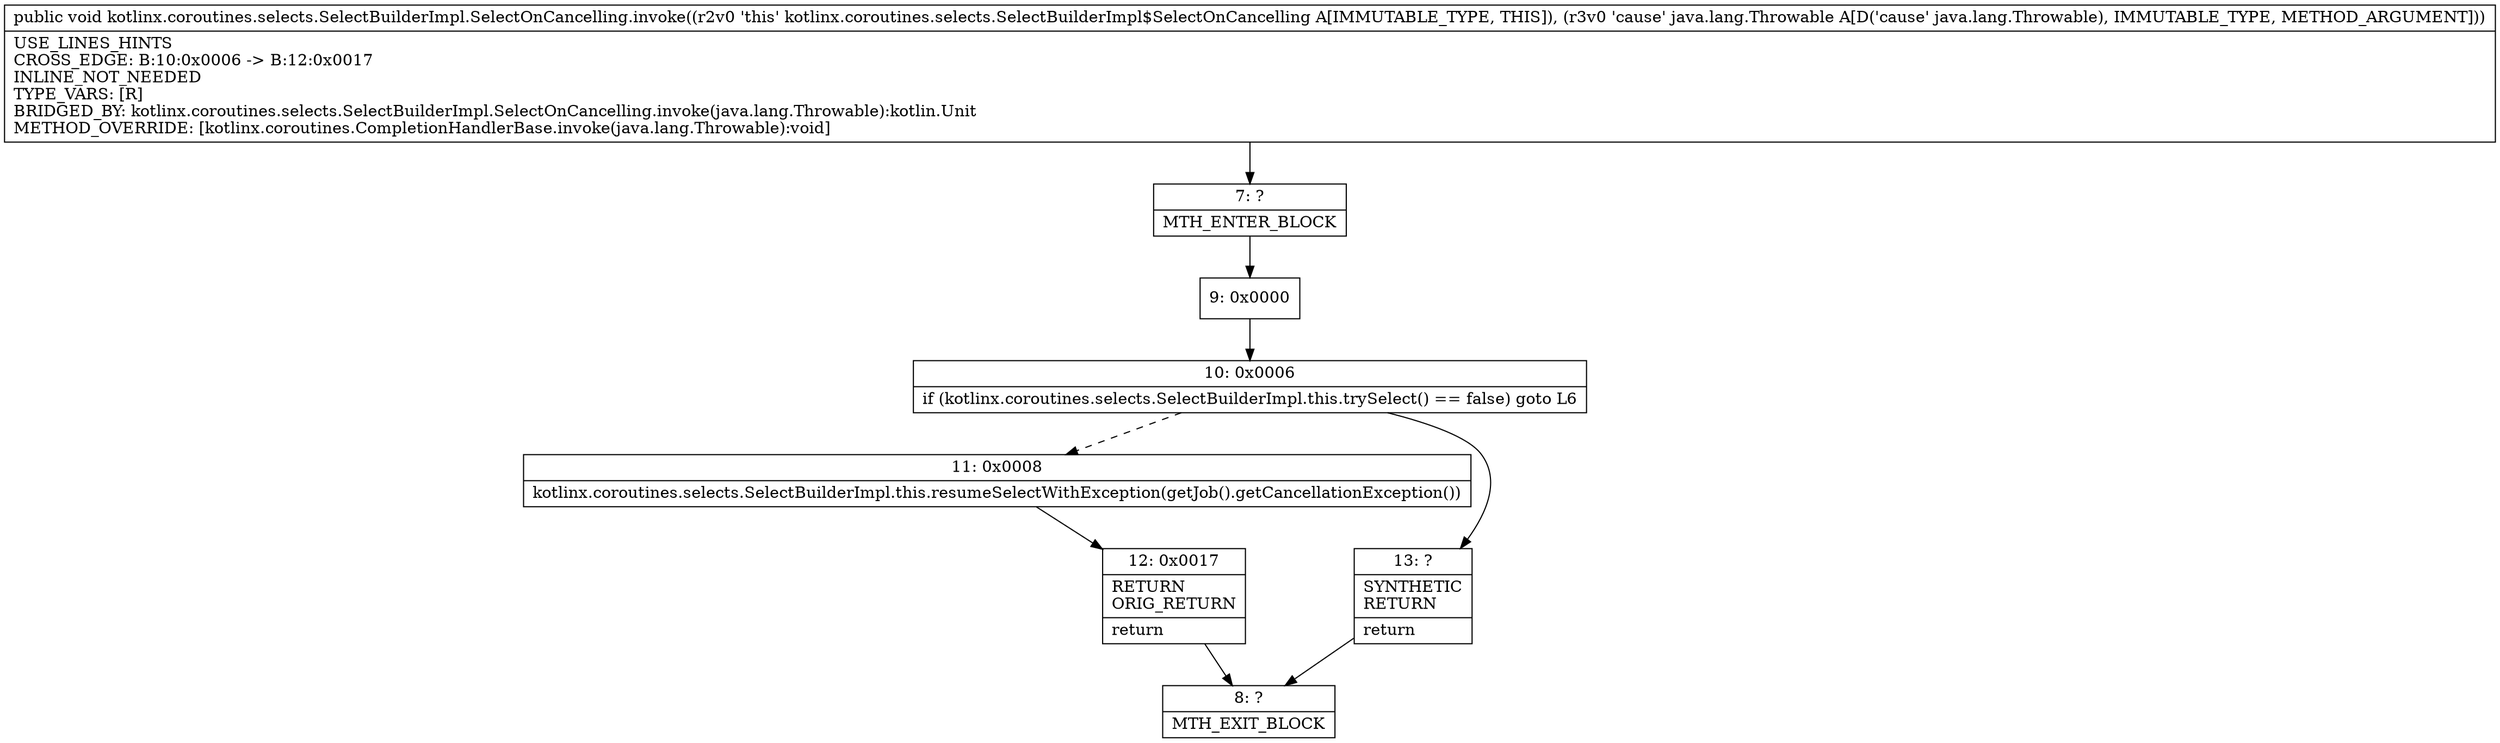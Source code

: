 digraph "CFG forkotlinx.coroutines.selects.SelectBuilderImpl.SelectOnCancelling.invoke(Ljava\/lang\/Throwable;)V" {
Node_7 [shape=record,label="{7\:\ ?|MTH_ENTER_BLOCK\l}"];
Node_9 [shape=record,label="{9\:\ 0x0000}"];
Node_10 [shape=record,label="{10\:\ 0x0006|if (kotlinx.coroutines.selects.SelectBuilderImpl.this.trySelect() == false) goto L6\l}"];
Node_11 [shape=record,label="{11\:\ 0x0008|kotlinx.coroutines.selects.SelectBuilderImpl.this.resumeSelectWithException(getJob().getCancellationException())\l}"];
Node_12 [shape=record,label="{12\:\ 0x0017|RETURN\lORIG_RETURN\l|return\l}"];
Node_8 [shape=record,label="{8\:\ ?|MTH_EXIT_BLOCK\l}"];
Node_13 [shape=record,label="{13\:\ ?|SYNTHETIC\lRETURN\l|return\l}"];
MethodNode[shape=record,label="{public void kotlinx.coroutines.selects.SelectBuilderImpl.SelectOnCancelling.invoke((r2v0 'this' kotlinx.coroutines.selects.SelectBuilderImpl$SelectOnCancelling A[IMMUTABLE_TYPE, THIS]), (r3v0 'cause' java.lang.Throwable A[D('cause' java.lang.Throwable), IMMUTABLE_TYPE, METHOD_ARGUMENT]))  | USE_LINES_HINTS\lCROSS_EDGE: B:10:0x0006 \-\> B:12:0x0017\lINLINE_NOT_NEEDED\lTYPE_VARS: [R]\lBRIDGED_BY: kotlinx.coroutines.selects.SelectBuilderImpl.SelectOnCancelling.invoke(java.lang.Throwable):kotlin.Unit\lMETHOD_OVERRIDE: [kotlinx.coroutines.CompletionHandlerBase.invoke(java.lang.Throwable):void]\l}"];
MethodNode -> Node_7;Node_7 -> Node_9;
Node_9 -> Node_10;
Node_10 -> Node_11[style=dashed];
Node_10 -> Node_13;
Node_11 -> Node_12;
Node_12 -> Node_8;
Node_13 -> Node_8;
}

